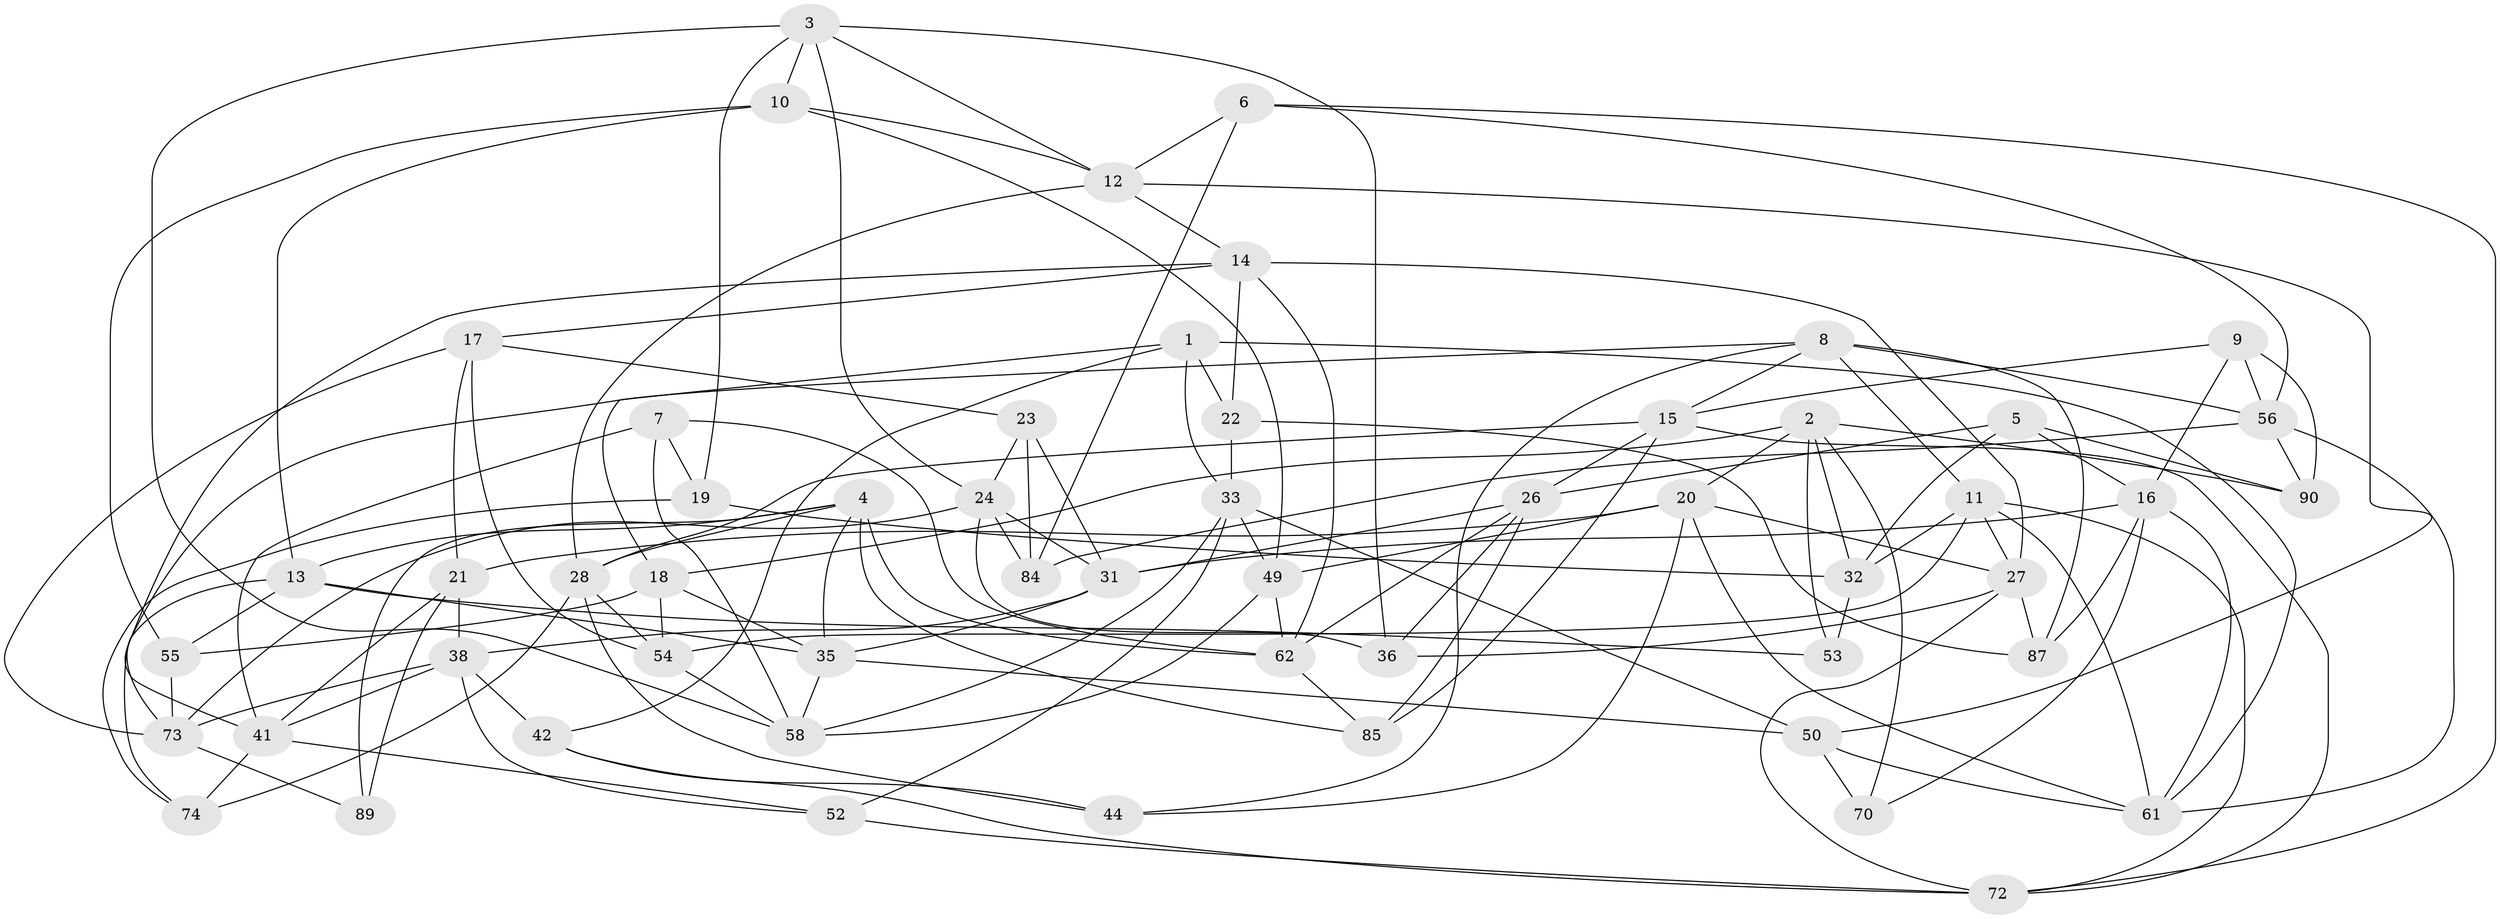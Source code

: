 // original degree distribution, {4: 1.0}
// Generated by graph-tools (version 1.1) at 2025/11/02/27/25 16:11:46]
// undirected, 55 vertices, 139 edges
graph export_dot {
graph [start="1"]
  node [color=gray90,style=filled];
  1 [super="+40"];
  2 [super="+65"];
  3 [super="+67"];
  4 [super="+77"];
  5;
  6;
  7;
  8 [super="+30"];
  9;
  10 [super="+69"];
  11 [super="+39"];
  12 [super="+63"];
  13 [super="+82"];
  14 [super="+48"];
  15 [super="+43"];
  16 [super="+64"];
  17 [super="+25"];
  18 [super="+37"];
  19;
  20 [super="+59"];
  21 [super="+34"];
  22;
  23;
  24 [super="+81"];
  26 [super="+60"];
  27 [super="+51"];
  28 [super="+29"];
  31 [super="+68"];
  32 [super="+45"];
  33 [super="+57"];
  35 [super="+86"];
  36;
  38 [super="+47"];
  41 [super="+46"];
  42;
  44;
  49 [super="+76"];
  50 [super="+66"];
  52;
  53;
  54 [super="+83"];
  55;
  56 [super="+80"];
  58 [super="+71"];
  61 [super="+75"];
  62 [super="+78"];
  70;
  72 [super="+88"];
  73 [super="+79"];
  74;
  84;
  85;
  87;
  89;
  90;
  1 -- 61;
  1 -- 42;
  1 -- 18 [weight=2];
  1 -- 22;
  1 -- 33;
  2 -- 70;
  2 -- 20;
  2 -- 53;
  2 -- 90;
  2 -- 18;
  2 -- 32;
  3 -- 36;
  3 -- 12;
  3 -- 24;
  3 -- 58;
  3 -- 19;
  3 -- 10;
  4 -- 89;
  4 -- 13;
  4 -- 85;
  4 -- 28;
  4 -- 35;
  4 -- 62;
  5 -- 90;
  5 -- 32;
  5 -- 26;
  5 -- 16;
  6 -- 84;
  6 -- 56;
  6 -- 72;
  6 -- 12;
  7 -- 19;
  7 -- 41;
  7 -- 58;
  7 -- 62;
  8 -- 11;
  8 -- 56;
  8 -- 44;
  8 -- 73;
  8 -- 87;
  8 -- 15;
  9 -- 90;
  9 -- 16;
  9 -- 15;
  9 -- 56;
  10 -- 55;
  10 -- 12;
  10 -- 13;
  10 -- 49 [weight=2];
  11 -- 54;
  11 -- 32;
  11 -- 72;
  11 -- 27;
  11 -- 61;
  12 -- 28;
  12 -- 50;
  12 -- 14;
  13 -- 35;
  13 -- 55;
  13 -- 74;
  13 -- 53;
  14 -- 22;
  14 -- 62;
  14 -- 41;
  14 -- 17;
  14 -- 27;
  15 -- 85;
  15 -- 72;
  15 -- 26;
  15 -- 28;
  16 -- 31;
  16 -- 87;
  16 -- 70;
  16 -- 61;
  17 -- 54 [weight=2];
  17 -- 21;
  17 -- 23;
  17 -- 73;
  18 -- 55;
  18 -- 35;
  18 -- 54;
  19 -- 32;
  19 -- 74;
  20 -- 49;
  20 -- 21;
  20 -- 27;
  20 -- 61;
  20 -- 44;
  21 -- 89 [weight=2];
  21 -- 41;
  21 -- 38;
  22 -- 87;
  22 -- 33;
  23 -- 31;
  23 -- 84;
  23 -- 24;
  24 -- 31;
  24 -- 84;
  24 -- 36;
  24 -- 73;
  26 -- 85;
  26 -- 36;
  26 -- 31;
  26 -- 62;
  27 -- 87;
  27 -- 72;
  27 -- 36;
  28 -- 44;
  28 -- 74;
  28 -- 54;
  31 -- 35;
  31 -- 38;
  32 -- 53 [weight=2];
  33 -- 50;
  33 -- 58;
  33 -- 49;
  33 -- 52;
  35 -- 50;
  35 -- 58;
  38 -- 73;
  38 -- 52;
  38 -- 41;
  38 -- 42;
  41 -- 74;
  41 -- 52;
  42 -- 44;
  42 -- 72;
  49 -- 58;
  49 -- 62;
  50 -- 70 [weight=2];
  50 -- 61;
  52 -- 72;
  54 -- 58;
  55 -- 73;
  56 -- 84;
  56 -- 90;
  56 -- 61;
  62 -- 85;
  73 -- 89;
}
